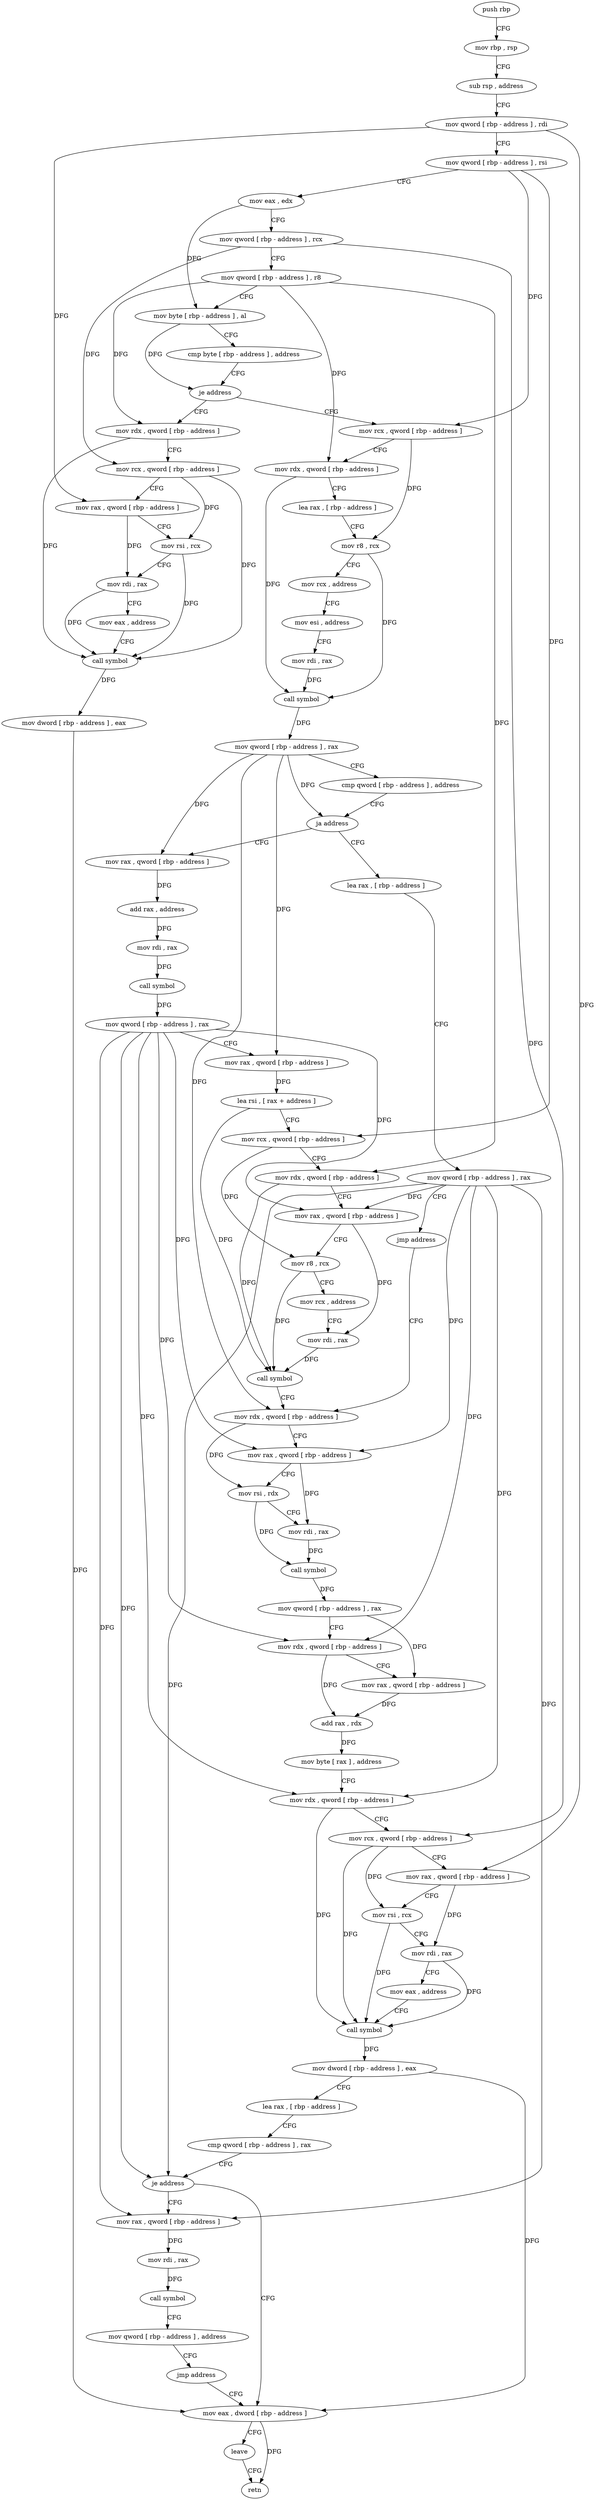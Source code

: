 digraph "func" {
"4285162" [label = "push rbp" ]
"4285163" [label = "mov rbp , rsp" ]
"4285166" [label = "sub rsp , address" ]
"4285173" [label = "mov qword [ rbp - address ] , rdi" ]
"4285180" [label = "mov qword [ rbp - address ] , rsi" ]
"4285187" [label = "mov eax , edx" ]
"4285189" [label = "mov qword [ rbp - address ] , rcx" ]
"4285196" [label = "mov qword [ rbp - address ] , r8" ]
"4285203" [label = "mov byte [ rbp - address ] , al" ]
"4285209" [label = "cmp byte [ rbp - address ] , address" ]
"4285216" [label = "je address" ]
"4285466" [label = "mov rdx , qword [ rbp - address ]" ]
"4285222" [label = "mov rcx , qword [ rbp - address ]" ]
"4285473" [label = "mov rcx , qword [ rbp - address ]" ]
"4285480" [label = "mov rax , qword [ rbp - address ]" ]
"4285487" [label = "mov rsi , rcx" ]
"4285490" [label = "mov rdi , rax" ]
"4285493" [label = "mov eax , address" ]
"4285498" [label = "call symbol" ]
"4285503" [label = "mov dword [ rbp - address ] , eax" ]
"4285506" [label = "mov eax , dword [ rbp - address ]" ]
"4285229" [label = "mov rdx , qword [ rbp - address ]" ]
"4285236" [label = "lea rax , [ rbp - address ]" ]
"4285243" [label = "mov r8 , rcx" ]
"4285246" [label = "mov rcx , address" ]
"4285253" [label = "mov esi , address" ]
"4285258" [label = "mov rdi , rax" ]
"4285261" [label = "call symbol" ]
"4285266" [label = "mov qword [ rbp - address ] , rax" ]
"4285270" [label = "cmp qword [ rbp - address ] , address" ]
"4285278" [label = "ja address" ]
"4285293" [label = "mov rax , qword [ rbp - address ]" ]
"4285280" [label = "lea rax , [ rbp - address ]" ]
"4285297" [label = "add rax , address" ]
"4285301" [label = "mov rdi , rax" ]
"4285304" [label = "call symbol" ]
"4285309" [label = "mov qword [ rbp - address ] , rax" ]
"4285313" [label = "mov rax , qword [ rbp - address ]" ]
"4285317" [label = "lea rsi , [ rax + address ]" ]
"4285321" [label = "mov rcx , qword [ rbp - address ]" ]
"4285328" [label = "mov rdx , qword [ rbp - address ]" ]
"4285335" [label = "mov rax , qword [ rbp - address ]" ]
"4285339" [label = "mov r8 , rcx" ]
"4285342" [label = "mov rcx , address" ]
"4285349" [label = "mov rdi , rax" ]
"4285352" [label = "call symbol" ]
"4285357" [label = "mov rdx , qword [ rbp - address ]" ]
"4285287" [label = "mov qword [ rbp - address ] , rax" ]
"4285291" [label = "jmp address" ]
"4285509" [label = "leave" ]
"4285510" [label = "retn" ]
"4285444" [label = "mov rax , qword [ rbp - address ]" ]
"4285448" [label = "mov rdi , rax" ]
"4285451" [label = "call symbol" ]
"4285456" [label = "mov qword [ rbp - address ] , address" ]
"4285464" [label = "jmp address" ]
"4285361" [label = "mov rax , qword [ rbp - address ]" ]
"4285365" [label = "mov rsi , rdx" ]
"4285368" [label = "mov rdi , rax" ]
"4285371" [label = "call symbol" ]
"4285376" [label = "mov qword [ rbp - address ] , rax" ]
"4285380" [label = "mov rdx , qword [ rbp - address ]" ]
"4285384" [label = "mov rax , qword [ rbp - address ]" ]
"4285388" [label = "add rax , rdx" ]
"4285391" [label = "mov byte [ rax ] , address" ]
"4285394" [label = "mov rdx , qword [ rbp - address ]" ]
"4285398" [label = "mov rcx , qword [ rbp - address ]" ]
"4285405" [label = "mov rax , qword [ rbp - address ]" ]
"4285412" [label = "mov rsi , rcx" ]
"4285415" [label = "mov rdi , rax" ]
"4285418" [label = "mov eax , address" ]
"4285423" [label = "call symbol" ]
"4285428" [label = "mov dword [ rbp - address ] , eax" ]
"4285431" [label = "lea rax , [ rbp - address ]" ]
"4285438" [label = "cmp qword [ rbp - address ] , rax" ]
"4285442" [label = "je address" ]
"4285162" -> "4285163" [ label = "CFG" ]
"4285163" -> "4285166" [ label = "CFG" ]
"4285166" -> "4285173" [ label = "CFG" ]
"4285173" -> "4285180" [ label = "CFG" ]
"4285173" -> "4285480" [ label = "DFG" ]
"4285173" -> "4285405" [ label = "DFG" ]
"4285180" -> "4285187" [ label = "CFG" ]
"4285180" -> "4285222" [ label = "DFG" ]
"4285180" -> "4285321" [ label = "DFG" ]
"4285187" -> "4285189" [ label = "CFG" ]
"4285187" -> "4285203" [ label = "DFG" ]
"4285189" -> "4285196" [ label = "CFG" ]
"4285189" -> "4285473" [ label = "DFG" ]
"4285189" -> "4285398" [ label = "DFG" ]
"4285196" -> "4285203" [ label = "CFG" ]
"4285196" -> "4285466" [ label = "DFG" ]
"4285196" -> "4285229" [ label = "DFG" ]
"4285196" -> "4285328" [ label = "DFG" ]
"4285203" -> "4285209" [ label = "CFG" ]
"4285203" -> "4285216" [ label = "DFG" ]
"4285209" -> "4285216" [ label = "CFG" ]
"4285216" -> "4285466" [ label = "CFG" ]
"4285216" -> "4285222" [ label = "CFG" ]
"4285466" -> "4285473" [ label = "CFG" ]
"4285466" -> "4285498" [ label = "DFG" ]
"4285222" -> "4285229" [ label = "CFG" ]
"4285222" -> "4285243" [ label = "DFG" ]
"4285473" -> "4285480" [ label = "CFG" ]
"4285473" -> "4285487" [ label = "DFG" ]
"4285473" -> "4285498" [ label = "DFG" ]
"4285480" -> "4285487" [ label = "CFG" ]
"4285480" -> "4285490" [ label = "DFG" ]
"4285487" -> "4285490" [ label = "CFG" ]
"4285487" -> "4285498" [ label = "DFG" ]
"4285490" -> "4285493" [ label = "CFG" ]
"4285490" -> "4285498" [ label = "DFG" ]
"4285493" -> "4285498" [ label = "CFG" ]
"4285498" -> "4285503" [ label = "DFG" ]
"4285503" -> "4285506" [ label = "DFG" ]
"4285506" -> "4285509" [ label = "CFG" ]
"4285506" -> "4285510" [ label = "DFG" ]
"4285229" -> "4285236" [ label = "CFG" ]
"4285229" -> "4285261" [ label = "DFG" ]
"4285236" -> "4285243" [ label = "CFG" ]
"4285243" -> "4285246" [ label = "CFG" ]
"4285243" -> "4285261" [ label = "DFG" ]
"4285246" -> "4285253" [ label = "CFG" ]
"4285253" -> "4285258" [ label = "CFG" ]
"4285258" -> "4285261" [ label = "DFG" ]
"4285261" -> "4285266" [ label = "DFG" ]
"4285266" -> "4285270" [ label = "CFG" ]
"4285266" -> "4285278" [ label = "DFG" ]
"4285266" -> "4285293" [ label = "DFG" ]
"4285266" -> "4285313" [ label = "DFG" ]
"4285266" -> "4285357" [ label = "DFG" ]
"4285270" -> "4285278" [ label = "CFG" ]
"4285278" -> "4285293" [ label = "CFG" ]
"4285278" -> "4285280" [ label = "CFG" ]
"4285293" -> "4285297" [ label = "DFG" ]
"4285280" -> "4285287" [ label = "CFG" ]
"4285297" -> "4285301" [ label = "DFG" ]
"4285301" -> "4285304" [ label = "DFG" ]
"4285304" -> "4285309" [ label = "DFG" ]
"4285309" -> "4285313" [ label = "CFG" ]
"4285309" -> "4285335" [ label = "DFG" ]
"4285309" -> "4285361" [ label = "DFG" ]
"4285309" -> "4285380" [ label = "DFG" ]
"4285309" -> "4285394" [ label = "DFG" ]
"4285309" -> "4285442" [ label = "DFG" ]
"4285309" -> "4285444" [ label = "DFG" ]
"4285313" -> "4285317" [ label = "DFG" ]
"4285317" -> "4285321" [ label = "CFG" ]
"4285317" -> "4285352" [ label = "DFG" ]
"4285321" -> "4285328" [ label = "CFG" ]
"4285321" -> "4285339" [ label = "DFG" ]
"4285328" -> "4285335" [ label = "CFG" ]
"4285328" -> "4285352" [ label = "DFG" ]
"4285335" -> "4285339" [ label = "CFG" ]
"4285335" -> "4285349" [ label = "DFG" ]
"4285339" -> "4285342" [ label = "CFG" ]
"4285339" -> "4285352" [ label = "DFG" ]
"4285342" -> "4285349" [ label = "CFG" ]
"4285349" -> "4285352" [ label = "DFG" ]
"4285352" -> "4285357" [ label = "CFG" ]
"4285357" -> "4285361" [ label = "CFG" ]
"4285357" -> "4285365" [ label = "DFG" ]
"4285287" -> "4285291" [ label = "CFG" ]
"4285287" -> "4285335" [ label = "DFG" ]
"4285287" -> "4285361" [ label = "DFG" ]
"4285287" -> "4285380" [ label = "DFG" ]
"4285287" -> "4285394" [ label = "DFG" ]
"4285287" -> "4285442" [ label = "DFG" ]
"4285287" -> "4285444" [ label = "DFG" ]
"4285291" -> "4285357" [ label = "CFG" ]
"4285509" -> "4285510" [ label = "CFG" ]
"4285444" -> "4285448" [ label = "DFG" ]
"4285448" -> "4285451" [ label = "DFG" ]
"4285451" -> "4285456" [ label = "CFG" ]
"4285456" -> "4285464" [ label = "CFG" ]
"4285464" -> "4285506" [ label = "CFG" ]
"4285361" -> "4285365" [ label = "CFG" ]
"4285361" -> "4285368" [ label = "DFG" ]
"4285365" -> "4285368" [ label = "CFG" ]
"4285365" -> "4285371" [ label = "DFG" ]
"4285368" -> "4285371" [ label = "DFG" ]
"4285371" -> "4285376" [ label = "DFG" ]
"4285376" -> "4285380" [ label = "CFG" ]
"4285376" -> "4285384" [ label = "DFG" ]
"4285380" -> "4285384" [ label = "CFG" ]
"4285380" -> "4285388" [ label = "DFG" ]
"4285384" -> "4285388" [ label = "DFG" ]
"4285388" -> "4285391" [ label = "DFG" ]
"4285391" -> "4285394" [ label = "CFG" ]
"4285394" -> "4285398" [ label = "CFG" ]
"4285394" -> "4285423" [ label = "DFG" ]
"4285398" -> "4285405" [ label = "CFG" ]
"4285398" -> "4285412" [ label = "DFG" ]
"4285398" -> "4285423" [ label = "DFG" ]
"4285405" -> "4285412" [ label = "CFG" ]
"4285405" -> "4285415" [ label = "DFG" ]
"4285412" -> "4285415" [ label = "CFG" ]
"4285412" -> "4285423" [ label = "DFG" ]
"4285415" -> "4285418" [ label = "CFG" ]
"4285415" -> "4285423" [ label = "DFG" ]
"4285418" -> "4285423" [ label = "CFG" ]
"4285423" -> "4285428" [ label = "DFG" ]
"4285428" -> "4285431" [ label = "CFG" ]
"4285428" -> "4285506" [ label = "DFG" ]
"4285431" -> "4285438" [ label = "CFG" ]
"4285438" -> "4285442" [ label = "CFG" ]
"4285442" -> "4285506" [ label = "CFG" ]
"4285442" -> "4285444" [ label = "CFG" ]
}
